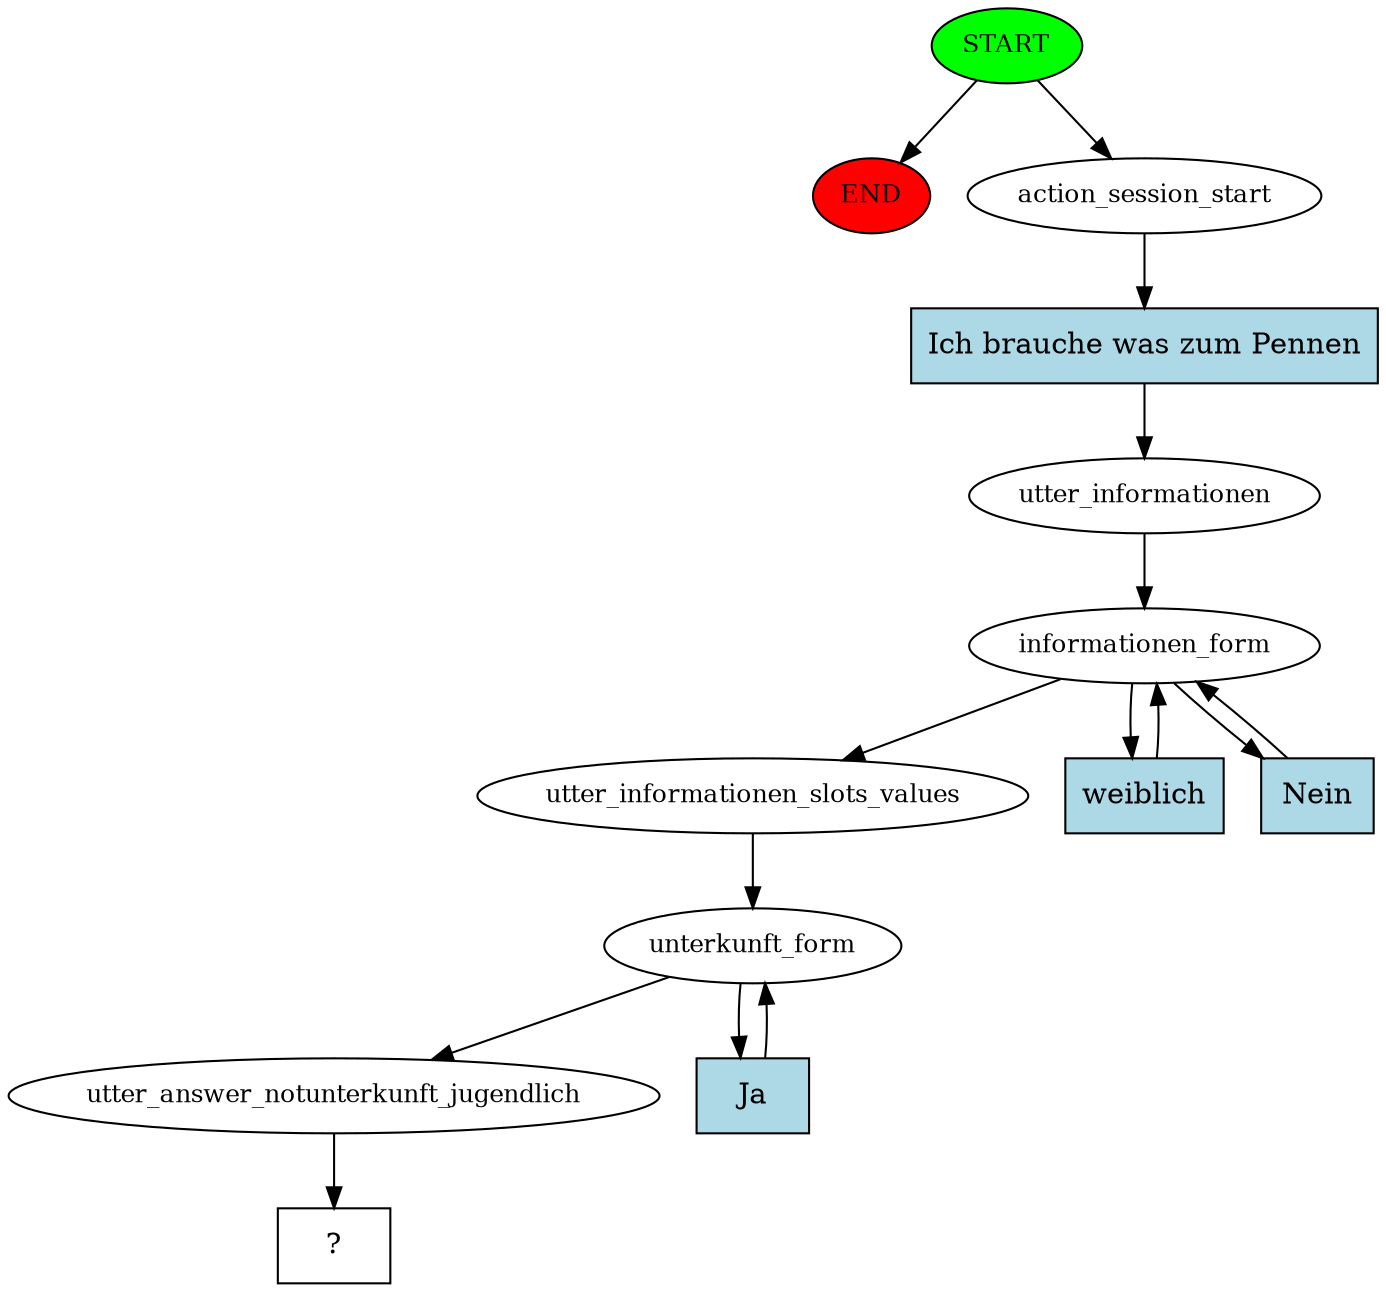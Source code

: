 digraph  {
0 [class="start active", fillcolor=green, fontsize=12, label=START, style=filled];
"-1" [class=end, fillcolor=red, fontsize=12, label=END, style=filled];
1 [class=active, fontsize=12, label=action_session_start];
2 [class=active, fontsize=12, label=utter_informationen];
3 [class=active, fontsize=12, label=informationen_form];
8 [class=active, fontsize=12, label=utter_informationen_slots_values];
9 [class=active, fontsize=12, label=unterkunft_form];
11 [class=active, fontsize=12, label=utter_answer_notunterkunft_jugendlich];
12 [class="intent dashed active", label="  ?  ", shape=rect];
13 [class="intent active", fillcolor=lightblue, label="Ich brauche was zum Pennen", shape=rect, style=filled];
14 [class="intent active", fillcolor=lightblue, label=weiblich, shape=rect, style=filled];
15 [class="intent active", fillcolor=lightblue, label=Nein, shape=rect, style=filled];
16 [class="intent active", fillcolor=lightblue, label=Ja, shape=rect, style=filled];
0 -> "-1"  [class="", key=NONE, label=""];
0 -> 1  [class=active, key=NONE, label=""];
1 -> 13  [class=active, key=0];
2 -> 3  [class=active, key=NONE, label=""];
3 -> 8  [class=active, key=NONE, label=""];
3 -> 14  [class=active, key=0];
3 -> 15  [class=active, key=0];
8 -> 9  [class=active, key=NONE, label=""];
9 -> 11  [class=active, key=NONE, label=""];
9 -> 16  [class=active, key=0];
11 -> 12  [class=active, key=NONE, label=""];
13 -> 2  [class=active, key=0];
14 -> 3  [class=active, key=0];
15 -> 3  [class=active, key=0];
16 -> 9  [class=active, key=0];
}
